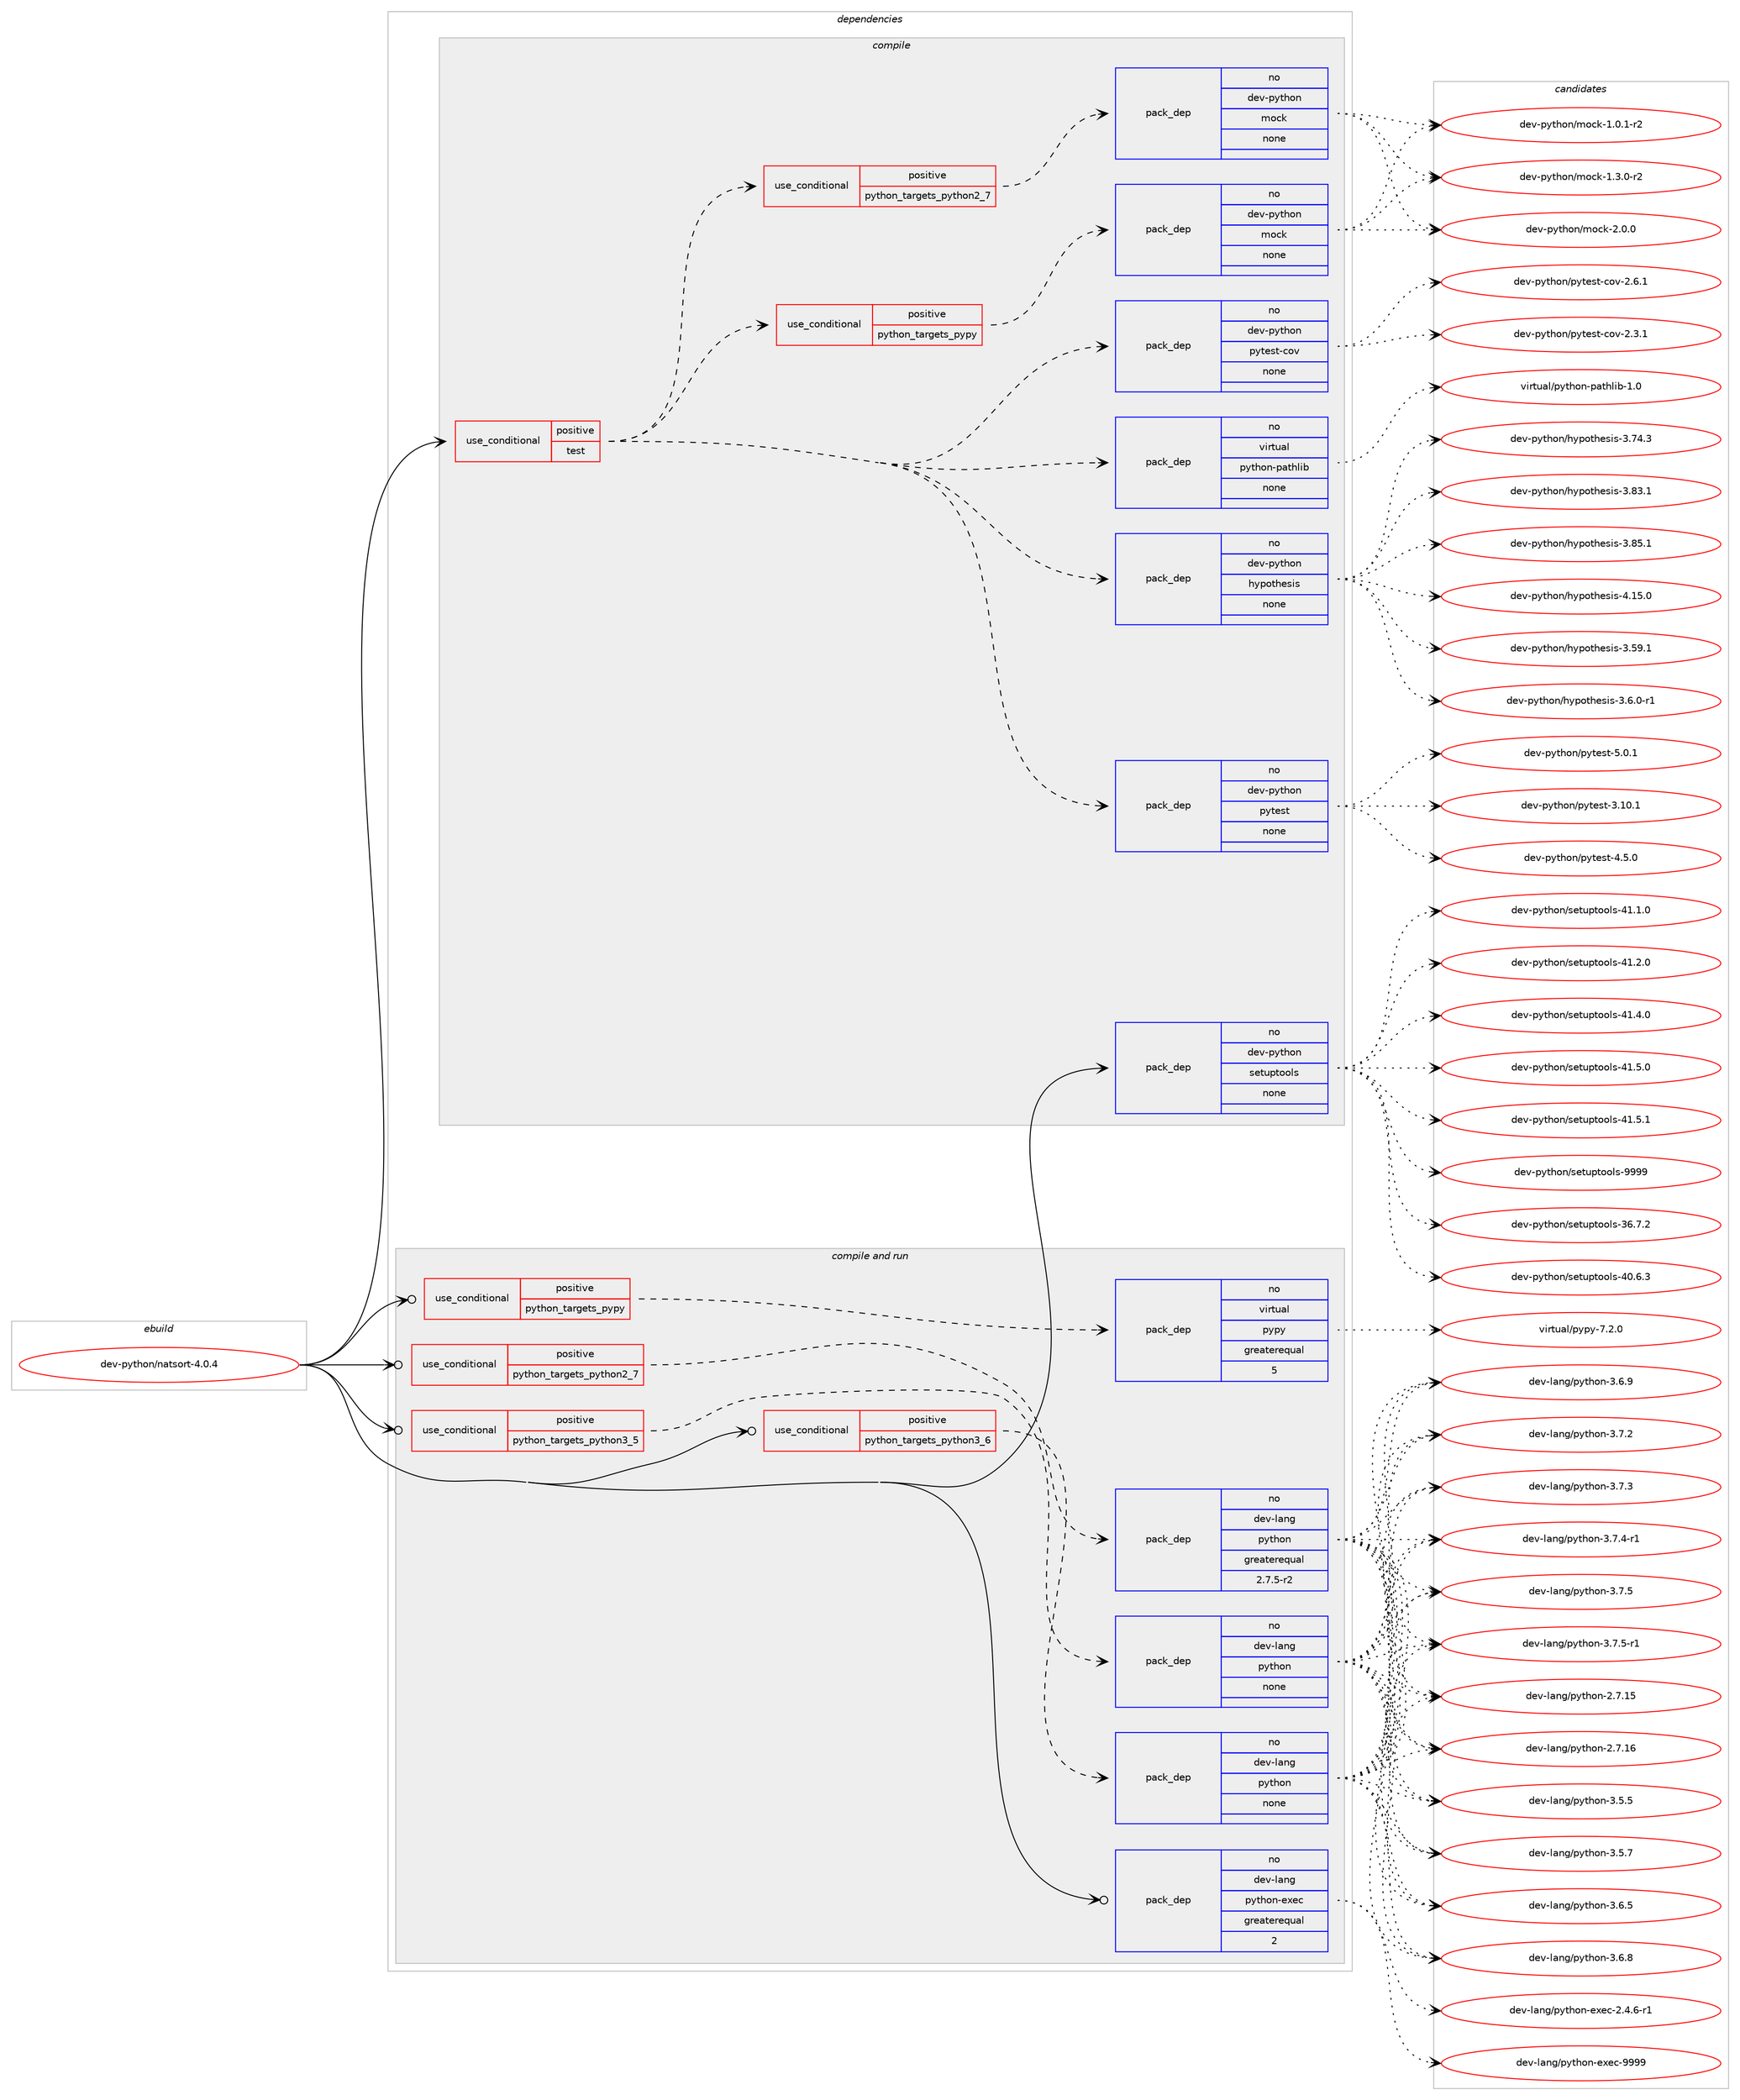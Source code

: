 digraph prolog {

# *************
# Graph options
# *************

newrank=true;
concentrate=true;
compound=true;
graph [rankdir=LR,fontname=Helvetica,fontsize=10,ranksep=1.5];#, ranksep=2.5, nodesep=0.2];
edge  [arrowhead=vee];
node  [fontname=Helvetica,fontsize=10];

# **********
# The ebuild
# **********

subgraph cluster_leftcol {
color=gray;
rank=same;
label=<<i>ebuild</i>>;
id [label="dev-python/natsort-4.0.4", color=red, width=4, href="../dev-python/natsort-4.0.4.svg"];
}

# ****************
# The dependencies
# ****************

subgraph cluster_midcol {
color=gray;
label=<<i>dependencies</i>>;
subgraph cluster_compile {
fillcolor="#eeeeee";
style=filled;
label=<<i>compile</i>>;
subgraph cond142930 {
dependency615864 [label=<<TABLE BORDER="0" CELLBORDER="1" CELLSPACING="0" CELLPADDING="4"><TR><TD ROWSPAN="3" CELLPADDING="10">use_conditional</TD></TR><TR><TD>positive</TD></TR><TR><TD>test</TD></TR></TABLE>>, shape=none, color=red];
subgraph pack461129 {
dependency615865 [label=<<TABLE BORDER="0" CELLBORDER="1" CELLSPACING="0" CELLPADDING="4" WIDTH="220"><TR><TD ROWSPAN="6" CELLPADDING="30">pack_dep</TD></TR><TR><TD WIDTH="110">no</TD></TR><TR><TD>dev-python</TD></TR><TR><TD>pytest</TD></TR><TR><TD>none</TD></TR><TR><TD></TD></TR></TABLE>>, shape=none, color=blue];
}
dependency615864:e -> dependency615865:w [weight=20,style="dashed",arrowhead="vee"];
subgraph pack461130 {
dependency615866 [label=<<TABLE BORDER="0" CELLBORDER="1" CELLSPACING="0" CELLPADDING="4" WIDTH="220"><TR><TD ROWSPAN="6" CELLPADDING="30">pack_dep</TD></TR><TR><TD WIDTH="110">no</TD></TR><TR><TD>dev-python</TD></TR><TR><TD>hypothesis</TD></TR><TR><TD>none</TD></TR><TR><TD></TD></TR></TABLE>>, shape=none, color=blue];
}
dependency615864:e -> dependency615866:w [weight=20,style="dashed",arrowhead="vee"];
subgraph pack461131 {
dependency615867 [label=<<TABLE BORDER="0" CELLBORDER="1" CELLSPACING="0" CELLPADDING="4" WIDTH="220"><TR><TD ROWSPAN="6" CELLPADDING="30">pack_dep</TD></TR><TR><TD WIDTH="110">no</TD></TR><TR><TD>virtual</TD></TR><TR><TD>python-pathlib</TD></TR><TR><TD>none</TD></TR><TR><TD></TD></TR></TABLE>>, shape=none, color=blue];
}
dependency615864:e -> dependency615867:w [weight=20,style="dashed",arrowhead="vee"];
subgraph pack461132 {
dependency615868 [label=<<TABLE BORDER="0" CELLBORDER="1" CELLSPACING="0" CELLPADDING="4" WIDTH="220"><TR><TD ROWSPAN="6" CELLPADDING="30">pack_dep</TD></TR><TR><TD WIDTH="110">no</TD></TR><TR><TD>dev-python</TD></TR><TR><TD>pytest-cov</TD></TR><TR><TD>none</TD></TR><TR><TD></TD></TR></TABLE>>, shape=none, color=blue];
}
dependency615864:e -> dependency615868:w [weight=20,style="dashed",arrowhead="vee"];
subgraph cond142931 {
dependency615869 [label=<<TABLE BORDER="0" CELLBORDER="1" CELLSPACING="0" CELLPADDING="4"><TR><TD ROWSPAN="3" CELLPADDING="10">use_conditional</TD></TR><TR><TD>positive</TD></TR><TR><TD>python_targets_pypy</TD></TR></TABLE>>, shape=none, color=red];
subgraph pack461133 {
dependency615870 [label=<<TABLE BORDER="0" CELLBORDER="1" CELLSPACING="0" CELLPADDING="4" WIDTH="220"><TR><TD ROWSPAN="6" CELLPADDING="30">pack_dep</TD></TR><TR><TD WIDTH="110">no</TD></TR><TR><TD>dev-python</TD></TR><TR><TD>mock</TD></TR><TR><TD>none</TD></TR><TR><TD></TD></TR></TABLE>>, shape=none, color=blue];
}
dependency615869:e -> dependency615870:w [weight=20,style="dashed",arrowhead="vee"];
}
dependency615864:e -> dependency615869:w [weight=20,style="dashed",arrowhead="vee"];
subgraph cond142932 {
dependency615871 [label=<<TABLE BORDER="0" CELLBORDER="1" CELLSPACING="0" CELLPADDING="4"><TR><TD ROWSPAN="3" CELLPADDING="10">use_conditional</TD></TR><TR><TD>positive</TD></TR><TR><TD>python_targets_python2_7</TD></TR></TABLE>>, shape=none, color=red];
subgraph pack461134 {
dependency615872 [label=<<TABLE BORDER="0" CELLBORDER="1" CELLSPACING="0" CELLPADDING="4" WIDTH="220"><TR><TD ROWSPAN="6" CELLPADDING="30">pack_dep</TD></TR><TR><TD WIDTH="110">no</TD></TR><TR><TD>dev-python</TD></TR><TR><TD>mock</TD></TR><TR><TD>none</TD></TR><TR><TD></TD></TR></TABLE>>, shape=none, color=blue];
}
dependency615871:e -> dependency615872:w [weight=20,style="dashed",arrowhead="vee"];
}
dependency615864:e -> dependency615871:w [weight=20,style="dashed",arrowhead="vee"];
}
id:e -> dependency615864:w [weight=20,style="solid",arrowhead="vee"];
subgraph pack461135 {
dependency615873 [label=<<TABLE BORDER="0" CELLBORDER="1" CELLSPACING="0" CELLPADDING="4" WIDTH="220"><TR><TD ROWSPAN="6" CELLPADDING="30">pack_dep</TD></TR><TR><TD WIDTH="110">no</TD></TR><TR><TD>dev-python</TD></TR><TR><TD>setuptools</TD></TR><TR><TD>none</TD></TR><TR><TD></TD></TR></TABLE>>, shape=none, color=blue];
}
id:e -> dependency615873:w [weight=20,style="solid",arrowhead="vee"];
}
subgraph cluster_compileandrun {
fillcolor="#eeeeee";
style=filled;
label=<<i>compile and run</i>>;
subgraph cond142933 {
dependency615874 [label=<<TABLE BORDER="0" CELLBORDER="1" CELLSPACING="0" CELLPADDING="4"><TR><TD ROWSPAN="3" CELLPADDING="10">use_conditional</TD></TR><TR><TD>positive</TD></TR><TR><TD>python_targets_pypy</TD></TR></TABLE>>, shape=none, color=red];
subgraph pack461136 {
dependency615875 [label=<<TABLE BORDER="0" CELLBORDER="1" CELLSPACING="0" CELLPADDING="4" WIDTH="220"><TR><TD ROWSPAN="6" CELLPADDING="30">pack_dep</TD></TR><TR><TD WIDTH="110">no</TD></TR><TR><TD>virtual</TD></TR><TR><TD>pypy</TD></TR><TR><TD>greaterequal</TD></TR><TR><TD>5</TD></TR></TABLE>>, shape=none, color=blue];
}
dependency615874:e -> dependency615875:w [weight=20,style="dashed",arrowhead="vee"];
}
id:e -> dependency615874:w [weight=20,style="solid",arrowhead="odotvee"];
subgraph cond142934 {
dependency615876 [label=<<TABLE BORDER="0" CELLBORDER="1" CELLSPACING="0" CELLPADDING="4"><TR><TD ROWSPAN="3" CELLPADDING="10">use_conditional</TD></TR><TR><TD>positive</TD></TR><TR><TD>python_targets_python2_7</TD></TR></TABLE>>, shape=none, color=red];
subgraph pack461137 {
dependency615877 [label=<<TABLE BORDER="0" CELLBORDER="1" CELLSPACING="0" CELLPADDING="4" WIDTH="220"><TR><TD ROWSPAN="6" CELLPADDING="30">pack_dep</TD></TR><TR><TD WIDTH="110">no</TD></TR><TR><TD>dev-lang</TD></TR><TR><TD>python</TD></TR><TR><TD>greaterequal</TD></TR><TR><TD>2.7.5-r2</TD></TR></TABLE>>, shape=none, color=blue];
}
dependency615876:e -> dependency615877:w [weight=20,style="dashed",arrowhead="vee"];
}
id:e -> dependency615876:w [weight=20,style="solid",arrowhead="odotvee"];
subgraph cond142935 {
dependency615878 [label=<<TABLE BORDER="0" CELLBORDER="1" CELLSPACING="0" CELLPADDING="4"><TR><TD ROWSPAN="3" CELLPADDING="10">use_conditional</TD></TR><TR><TD>positive</TD></TR><TR><TD>python_targets_python3_5</TD></TR></TABLE>>, shape=none, color=red];
subgraph pack461138 {
dependency615879 [label=<<TABLE BORDER="0" CELLBORDER="1" CELLSPACING="0" CELLPADDING="4" WIDTH="220"><TR><TD ROWSPAN="6" CELLPADDING="30">pack_dep</TD></TR><TR><TD WIDTH="110">no</TD></TR><TR><TD>dev-lang</TD></TR><TR><TD>python</TD></TR><TR><TD>none</TD></TR><TR><TD></TD></TR></TABLE>>, shape=none, color=blue];
}
dependency615878:e -> dependency615879:w [weight=20,style="dashed",arrowhead="vee"];
}
id:e -> dependency615878:w [weight=20,style="solid",arrowhead="odotvee"];
subgraph cond142936 {
dependency615880 [label=<<TABLE BORDER="0" CELLBORDER="1" CELLSPACING="0" CELLPADDING="4"><TR><TD ROWSPAN="3" CELLPADDING="10">use_conditional</TD></TR><TR><TD>positive</TD></TR><TR><TD>python_targets_python3_6</TD></TR></TABLE>>, shape=none, color=red];
subgraph pack461139 {
dependency615881 [label=<<TABLE BORDER="0" CELLBORDER="1" CELLSPACING="0" CELLPADDING="4" WIDTH="220"><TR><TD ROWSPAN="6" CELLPADDING="30">pack_dep</TD></TR><TR><TD WIDTH="110">no</TD></TR><TR><TD>dev-lang</TD></TR><TR><TD>python</TD></TR><TR><TD>none</TD></TR><TR><TD></TD></TR></TABLE>>, shape=none, color=blue];
}
dependency615880:e -> dependency615881:w [weight=20,style="dashed",arrowhead="vee"];
}
id:e -> dependency615880:w [weight=20,style="solid",arrowhead="odotvee"];
subgraph pack461140 {
dependency615882 [label=<<TABLE BORDER="0" CELLBORDER="1" CELLSPACING="0" CELLPADDING="4" WIDTH="220"><TR><TD ROWSPAN="6" CELLPADDING="30">pack_dep</TD></TR><TR><TD WIDTH="110">no</TD></TR><TR><TD>dev-lang</TD></TR><TR><TD>python-exec</TD></TR><TR><TD>greaterequal</TD></TR><TR><TD>2</TD></TR></TABLE>>, shape=none, color=blue];
}
id:e -> dependency615882:w [weight=20,style="solid",arrowhead="odotvee"];
}
subgraph cluster_run {
fillcolor="#eeeeee";
style=filled;
label=<<i>run</i>>;
}
}

# **************
# The candidates
# **************

subgraph cluster_choices {
rank=same;
color=gray;
label=<<i>candidates</i>>;

subgraph choice461129 {
color=black;
nodesep=1;
choice100101118451121211161041111104711212111610111511645514649484649 [label="dev-python/pytest-3.10.1", color=red, width=4,href="../dev-python/pytest-3.10.1.svg"];
choice1001011184511212111610411111047112121116101115116455246534648 [label="dev-python/pytest-4.5.0", color=red, width=4,href="../dev-python/pytest-4.5.0.svg"];
choice1001011184511212111610411111047112121116101115116455346484649 [label="dev-python/pytest-5.0.1", color=red, width=4,href="../dev-python/pytest-5.0.1.svg"];
dependency615865:e -> choice100101118451121211161041111104711212111610111511645514649484649:w [style=dotted,weight="100"];
dependency615865:e -> choice1001011184511212111610411111047112121116101115116455246534648:w [style=dotted,weight="100"];
dependency615865:e -> choice1001011184511212111610411111047112121116101115116455346484649:w [style=dotted,weight="100"];
}
subgraph choice461130 {
color=black;
nodesep=1;
choice100101118451121211161041111104710412111211111610410111510511545514653574649 [label="dev-python/hypothesis-3.59.1", color=red, width=4,href="../dev-python/hypothesis-3.59.1.svg"];
choice10010111845112121116104111110471041211121111161041011151051154551465446484511449 [label="dev-python/hypothesis-3.6.0-r1", color=red, width=4,href="../dev-python/hypothesis-3.6.0-r1.svg"];
choice100101118451121211161041111104710412111211111610410111510511545514655524651 [label="dev-python/hypothesis-3.74.3", color=red, width=4,href="../dev-python/hypothesis-3.74.3.svg"];
choice100101118451121211161041111104710412111211111610410111510511545514656514649 [label="dev-python/hypothesis-3.83.1", color=red, width=4,href="../dev-python/hypothesis-3.83.1.svg"];
choice100101118451121211161041111104710412111211111610410111510511545514656534649 [label="dev-python/hypothesis-3.85.1", color=red, width=4,href="../dev-python/hypothesis-3.85.1.svg"];
choice100101118451121211161041111104710412111211111610410111510511545524649534648 [label="dev-python/hypothesis-4.15.0", color=red, width=4,href="../dev-python/hypothesis-4.15.0.svg"];
dependency615866:e -> choice100101118451121211161041111104710412111211111610410111510511545514653574649:w [style=dotted,weight="100"];
dependency615866:e -> choice10010111845112121116104111110471041211121111161041011151051154551465446484511449:w [style=dotted,weight="100"];
dependency615866:e -> choice100101118451121211161041111104710412111211111610410111510511545514655524651:w [style=dotted,weight="100"];
dependency615866:e -> choice100101118451121211161041111104710412111211111610410111510511545514656514649:w [style=dotted,weight="100"];
dependency615866:e -> choice100101118451121211161041111104710412111211111610410111510511545514656534649:w [style=dotted,weight="100"];
dependency615866:e -> choice100101118451121211161041111104710412111211111610410111510511545524649534648:w [style=dotted,weight="100"];
}
subgraph choice461131 {
color=black;
nodesep=1;
choice118105114116117971084711212111610411111045112971161041081059845494648 [label="virtual/python-pathlib-1.0", color=red, width=4,href="../virtual/python-pathlib-1.0.svg"];
dependency615867:e -> choice118105114116117971084711212111610411111045112971161041081059845494648:w [style=dotted,weight="100"];
}
subgraph choice461132 {
color=black;
nodesep=1;
choice10010111845112121116104111110471121211161011151164599111118455046514649 [label="dev-python/pytest-cov-2.3.1", color=red, width=4,href="../dev-python/pytest-cov-2.3.1.svg"];
choice10010111845112121116104111110471121211161011151164599111118455046544649 [label="dev-python/pytest-cov-2.6.1", color=red, width=4,href="../dev-python/pytest-cov-2.6.1.svg"];
dependency615868:e -> choice10010111845112121116104111110471121211161011151164599111118455046514649:w [style=dotted,weight="100"];
dependency615868:e -> choice10010111845112121116104111110471121211161011151164599111118455046544649:w [style=dotted,weight="100"];
}
subgraph choice461133 {
color=black;
nodesep=1;
choice1001011184511212111610411111047109111991074549464846494511450 [label="dev-python/mock-1.0.1-r2", color=red, width=4,href="../dev-python/mock-1.0.1-r2.svg"];
choice1001011184511212111610411111047109111991074549465146484511450 [label="dev-python/mock-1.3.0-r2", color=red, width=4,href="../dev-python/mock-1.3.0-r2.svg"];
choice100101118451121211161041111104710911199107455046484648 [label="dev-python/mock-2.0.0", color=red, width=4,href="../dev-python/mock-2.0.0.svg"];
dependency615870:e -> choice1001011184511212111610411111047109111991074549464846494511450:w [style=dotted,weight="100"];
dependency615870:e -> choice1001011184511212111610411111047109111991074549465146484511450:w [style=dotted,weight="100"];
dependency615870:e -> choice100101118451121211161041111104710911199107455046484648:w [style=dotted,weight="100"];
}
subgraph choice461134 {
color=black;
nodesep=1;
choice1001011184511212111610411111047109111991074549464846494511450 [label="dev-python/mock-1.0.1-r2", color=red, width=4,href="../dev-python/mock-1.0.1-r2.svg"];
choice1001011184511212111610411111047109111991074549465146484511450 [label="dev-python/mock-1.3.0-r2", color=red, width=4,href="../dev-python/mock-1.3.0-r2.svg"];
choice100101118451121211161041111104710911199107455046484648 [label="dev-python/mock-2.0.0", color=red, width=4,href="../dev-python/mock-2.0.0.svg"];
dependency615872:e -> choice1001011184511212111610411111047109111991074549464846494511450:w [style=dotted,weight="100"];
dependency615872:e -> choice1001011184511212111610411111047109111991074549465146484511450:w [style=dotted,weight="100"];
dependency615872:e -> choice100101118451121211161041111104710911199107455046484648:w [style=dotted,weight="100"];
}
subgraph choice461135 {
color=black;
nodesep=1;
choice100101118451121211161041111104711510111611711211611111110811545515446554650 [label="dev-python/setuptools-36.7.2", color=red, width=4,href="../dev-python/setuptools-36.7.2.svg"];
choice100101118451121211161041111104711510111611711211611111110811545524846544651 [label="dev-python/setuptools-40.6.3", color=red, width=4,href="../dev-python/setuptools-40.6.3.svg"];
choice100101118451121211161041111104711510111611711211611111110811545524946494648 [label="dev-python/setuptools-41.1.0", color=red, width=4,href="../dev-python/setuptools-41.1.0.svg"];
choice100101118451121211161041111104711510111611711211611111110811545524946504648 [label="dev-python/setuptools-41.2.0", color=red, width=4,href="../dev-python/setuptools-41.2.0.svg"];
choice100101118451121211161041111104711510111611711211611111110811545524946524648 [label="dev-python/setuptools-41.4.0", color=red, width=4,href="../dev-python/setuptools-41.4.0.svg"];
choice100101118451121211161041111104711510111611711211611111110811545524946534648 [label="dev-python/setuptools-41.5.0", color=red, width=4,href="../dev-python/setuptools-41.5.0.svg"];
choice100101118451121211161041111104711510111611711211611111110811545524946534649 [label="dev-python/setuptools-41.5.1", color=red, width=4,href="../dev-python/setuptools-41.5.1.svg"];
choice10010111845112121116104111110471151011161171121161111111081154557575757 [label="dev-python/setuptools-9999", color=red, width=4,href="../dev-python/setuptools-9999.svg"];
dependency615873:e -> choice100101118451121211161041111104711510111611711211611111110811545515446554650:w [style=dotted,weight="100"];
dependency615873:e -> choice100101118451121211161041111104711510111611711211611111110811545524846544651:w [style=dotted,weight="100"];
dependency615873:e -> choice100101118451121211161041111104711510111611711211611111110811545524946494648:w [style=dotted,weight="100"];
dependency615873:e -> choice100101118451121211161041111104711510111611711211611111110811545524946504648:w [style=dotted,weight="100"];
dependency615873:e -> choice100101118451121211161041111104711510111611711211611111110811545524946524648:w [style=dotted,weight="100"];
dependency615873:e -> choice100101118451121211161041111104711510111611711211611111110811545524946534648:w [style=dotted,weight="100"];
dependency615873:e -> choice100101118451121211161041111104711510111611711211611111110811545524946534649:w [style=dotted,weight="100"];
dependency615873:e -> choice10010111845112121116104111110471151011161171121161111111081154557575757:w [style=dotted,weight="100"];
}
subgraph choice461136 {
color=black;
nodesep=1;
choice1181051141161179710847112121112121455546504648 [label="virtual/pypy-7.2.0", color=red, width=4,href="../virtual/pypy-7.2.0.svg"];
dependency615875:e -> choice1181051141161179710847112121112121455546504648:w [style=dotted,weight="100"];
}
subgraph choice461137 {
color=black;
nodesep=1;
choice10010111845108971101034711212111610411111045504655464953 [label="dev-lang/python-2.7.15", color=red, width=4,href="../dev-lang/python-2.7.15.svg"];
choice10010111845108971101034711212111610411111045504655464954 [label="dev-lang/python-2.7.16", color=red, width=4,href="../dev-lang/python-2.7.16.svg"];
choice100101118451089711010347112121116104111110455146534653 [label="dev-lang/python-3.5.5", color=red, width=4,href="../dev-lang/python-3.5.5.svg"];
choice100101118451089711010347112121116104111110455146534655 [label="dev-lang/python-3.5.7", color=red, width=4,href="../dev-lang/python-3.5.7.svg"];
choice100101118451089711010347112121116104111110455146544653 [label="dev-lang/python-3.6.5", color=red, width=4,href="../dev-lang/python-3.6.5.svg"];
choice100101118451089711010347112121116104111110455146544656 [label="dev-lang/python-3.6.8", color=red, width=4,href="../dev-lang/python-3.6.8.svg"];
choice100101118451089711010347112121116104111110455146544657 [label="dev-lang/python-3.6.9", color=red, width=4,href="../dev-lang/python-3.6.9.svg"];
choice100101118451089711010347112121116104111110455146554650 [label="dev-lang/python-3.7.2", color=red, width=4,href="../dev-lang/python-3.7.2.svg"];
choice100101118451089711010347112121116104111110455146554651 [label="dev-lang/python-3.7.3", color=red, width=4,href="../dev-lang/python-3.7.3.svg"];
choice1001011184510897110103471121211161041111104551465546524511449 [label="dev-lang/python-3.7.4-r1", color=red, width=4,href="../dev-lang/python-3.7.4-r1.svg"];
choice100101118451089711010347112121116104111110455146554653 [label="dev-lang/python-3.7.5", color=red, width=4,href="../dev-lang/python-3.7.5.svg"];
choice1001011184510897110103471121211161041111104551465546534511449 [label="dev-lang/python-3.7.5-r1", color=red, width=4,href="../dev-lang/python-3.7.5-r1.svg"];
dependency615877:e -> choice10010111845108971101034711212111610411111045504655464953:w [style=dotted,weight="100"];
dependency615877:e -> choice10010111845108971101034711212111610411111045504655464954:w [style=dotted,weight="100"];
dependency615877:e -> choice100101118451089711010347112121116104111110455146534653:w [style=dotted,weight="100"];
dependency615877:e -> choice100101118451089711010347112121116104111110455146534655:w [style=dotted,weight="100"];
dependency615877:e -> choice100101118451089711010347112121116104111110455146544653:w [style=dotted,weight="100"];
dependency615877:e -> choice100101118451089711010347112121116104111110455146544656:w [style=dotted,weight="100"];
dependency615877:e -> choice100101118451089711010347112121116104111110455146544657:w [style=dotted,weight="100"];
dependency615877:e -> choice100101118451089711010347112121116104111110455146554650:w [style=dotted,weight="100"];
dependency615877:e -> choice100101118451089711010347112121116104111110455146554651:w [style=dotted,weight="100"];
dependency615877:e -> choice1001011184510897110103471121211161041111104551465546524511449:w [style=dotted,weight="100"];
dependency615877:e -> choice100101118451089711010347112121116104111110455146554653:w [style=dotted,weight="100"];
dependency615877:e -> choice1001011184510897110103471121211161041111104551465546534511449:w [style=dotted,weight="100"];
}
subgraph choice461138 {
color=black;
nodesep=1;
choice10010111845108971101034711212111610411111045504655464953 [label="dev-lang/python-2.7.15", color=red, width=4,href="../dev-lang/python-2.7.15.svg"];
choice10010111845108971101034711212111610411111045504655464954 [label="dev-lang/python-2.7.16", color=red, width=4,href="../dev-lang/python-2.7.16.svg"];
choice100101118451089711010347112121116104111110455146534653 [label="dev-lang/python-3.5.5", color=red, width=4,href="../dev-lang/python-3.5.5.svg"];
choice100101118451089711010347112121116104111110455146534655 [label="dev-lang/python-3.5.7", color=red, width=4,href="../dev-lang/python-3.5.7.svg"];
choice100101118451089711010347112121116104111110455146544653 [label="dev-lang/python-3.6.5", color=red, width=4,href="../dev-lang/python-3.6.5.svg"];
choice100101118451089711010347112121116104111110455146544656 [label="dev-lang/python-3.6.8", color=red, width=4,href="../dev-lang/python-3.6.8.svg"];
choice100101118451089711010347112121116104111110455146544657 [label="dev-lang/python-3.6.9", color=red, width=4,href="../dev-lang/python-3.6.9.svg"];
choice100101118451089711010347112121116104111110455146554650 [label="dev-lang/python-3.7.2", color=red, width=4,href="../dev-lang/python-3.7.2.svg"];
choice100101118451089711010347112121116104111110455146554651 [label="dev-lang/python-3.7.3", color=red, width=4,href="../dev-lang/python-3.7.3.svg"];
choice1001011184510897110103471121211161041111104551465546524511449 [label="dev-lang/python-3.7.4-r1", color=red, width=4,href="../dev-lang/python-3.7.4-r1.svg"];
choice100101118451089711010347112121116104111110455146554653 [label="dev-lang/python-3.7.5", color=red, width=4,href="../dev-lang/python-3.7.5.svg"];
choice1001011184510897110103471121211161041111104551465546534511449 [label="dev-lang/python-3.7.5-r1", color=red, width=4,href="../dev-lang/python-3.7.5-r1.svg"];
dependency615879:e -> choice10010111845108971101034711212111610411111045504655464953:w [style=dotted,weight="100"];
dependency615879:e -> choice10010111845108971101034711212111610411111045504655464954:w [style=dotted,weight="100"];
dependency615879:e -> choice100101118451089711010347112121116104111110455146534653:w [style=dotted,weight="100"];
dependency615879:e -> choice100101118451089711010347112121116104111110455146534655:w [style=dotted,weight="100"];
dependency615879:e -> choice100101118451089711010347112121116104111110455146544653:w [style=dotted,weight="100"];
dependency615879:e -> choice100101118451089711010347112121116104111110455146544656:w [style=dotted,weight="100"];
dependency615879:e -> choice100101118451089711010347112121116104111110455146544657:w [style=dotted,weight="100"];
dependency615879:e -> choice100101118451089711010347112121116104111110455146554650:w [style=dotted,weight="100"];
dependency615879:e -> choice100101118451089711010347112121116104111110455146554651:w [style=dotted,weight="100"];
dependency615879:e -> choice1001011184510897110103471121211161041111104551465546524511449:w [style=dotted,weight="100"];
dependency615879:e -> choice100101118451089711010347112121116104111110455146554653:w [style=dotted,weight="100"];
dependency615879:e -> choice1001011184510897110103471121211161041111104551465546534511449:w [style=dotted,weight="100"];
}
subgraph choice461139 {
color=black;
nodesep=1;
choice10010111845108971101034711212111610411111045504655464953 [label="dev-lang/python-2.7.15", color=red, width=4,href="../dev-lang/python-2.7.15.svg"];
choice10010111845108971101034711212111610411111045504655464954 [label="dev-lang/python-2.7.16", color=red, width=4,href="../dev-lang/python-2.7.16.svg"];
choice100101118451089711010347112121116104111110455146534653 [label="dev-lang/python-3.5.5", color=red, width=4,href="../dev-lang/python-3.5.5.svg"];
choice100101118451089711010347112121116104111110455146534655 [label="dev-lang/python-3.5.7", color=red, width=4,href="../dev-lang/python-3.5.7.svg"];
choice100101118451089711010347112121116104111110455146544653 [label="dev-lang/python-3.6.5", color=red, width=4,href="../dev-lang/python-3.6.5.svg"];
choice100101118451089711010347112121116104111110455146544656 [label="dev-lang/python-3.6.8", color=red, width=4,href="../dev-lang/python-3.6.8.svg"];
choice100101118451089711010347112121116104111110455146544657 [label="dev-lang/python-3.6.9", color=red, width=4,href="../dev-lang/python-3.6.9.svg"];
choice100101118451089711010347112121116104111110455146554650 [label="dev-lang/python-3.7.2", color=red, width=4,href="../dev-lang/python-3.7.2.svg"];
choice100101118451089711010347112121116104111110455146554651 [label="dev-lang/python-3.7.3", color=red, width=4,href="../dev-lang/python-3.7.3.svg"];
choice1001011184510897110103471121211161041111104551465546524511449 [label="dev-lang/python-3.7.4-r1", color=red, width=4,href="../dev-lang/python-3.7.4-r1.svg"];
choice100101118451089711010347112121116104111110455146554653 [label="dev-lang/python-3.7.5", color=red, width=4,href="../dev-lang/python-3.7.5.svg"];
choice1001011184510897110103471121211161041111104551465546534511449 [label="dev-lang/python-3.7.5-r1", color=red, width=4,href="../dev-lang/python-3.7.5-r1.svg"];
dependency615881:e -> choice10010111845108971101034711212111610411111045504655464953:w [style=dotted,weight="100"];
dependency615881:e -> choice10010111845108971101034711212111610411111045504655464954:w [style=dotted,weight="100"];
dependency615881:e -> choice100101118451089711010347112121116104111110455146534653:w [style=dotted,weight="100"];
dependency615881:e -> choice100101118451089711010347112121116104111110455146534655:w [style=dotted,weight="100"];
dependency615881:e -> choice100101118451089711010347112121116104111110455146544653:w [style=dotted,weight="100"];
dependency615881:e -> choice100101118451089711010347112121116104111110455146544656:w [style=dotted,weight="100"];
dependency615881:e -> choice100101118451089711010347112121116104111110455146544657:w [style=dotted,weight="100"];
dependency615881:e -> choice100101118451089711010347112121116104111110455146554650:w [style=dotted,weight="100"];
dependency615881:e -> choice100101118451089711010347112121116104111110455146554651:w [style=dotted,weight="100"];
dependency615881:e -> choice1001011184510897110103471121211161041111104551465546524511449:w [style=dotted,weight="100"];
dependency615881:e -> choice100101118451089711010347112121116104111110455146554653:w [style=dotted,weight="100"];
dependency615881:e -> choice1001011184510897110103471121211161041111104551465546534511449:w [style=dotted,weight="100"];
}
subgraph choice461140 {
color=black;
nodesep=1;
choice10010111845108971101034711212111610411111045101120101994550465246544511449 [label="dev-lang/python-exec-2.4.6-r1", color=red, width=4,href="../dev-lang/python-exec-2.4.6-r1.svg"];
choice10010111845108971101034711212111610411111045101120101994557575757 [label="dev-lang/python-exec-9999", color=red, width=4,href="../dev-lang/python-exec-9999.svg"];
dependency615882:e -> choice10010111845108971101034711212111610411111045101120101994550465246544511449:w [style=dotted,weight="100"];
dependency615882:e -> choice10010111845108971101034711212111610411111045101120101994557575757:w [style=dotted,weight="100"];
}
}

}
